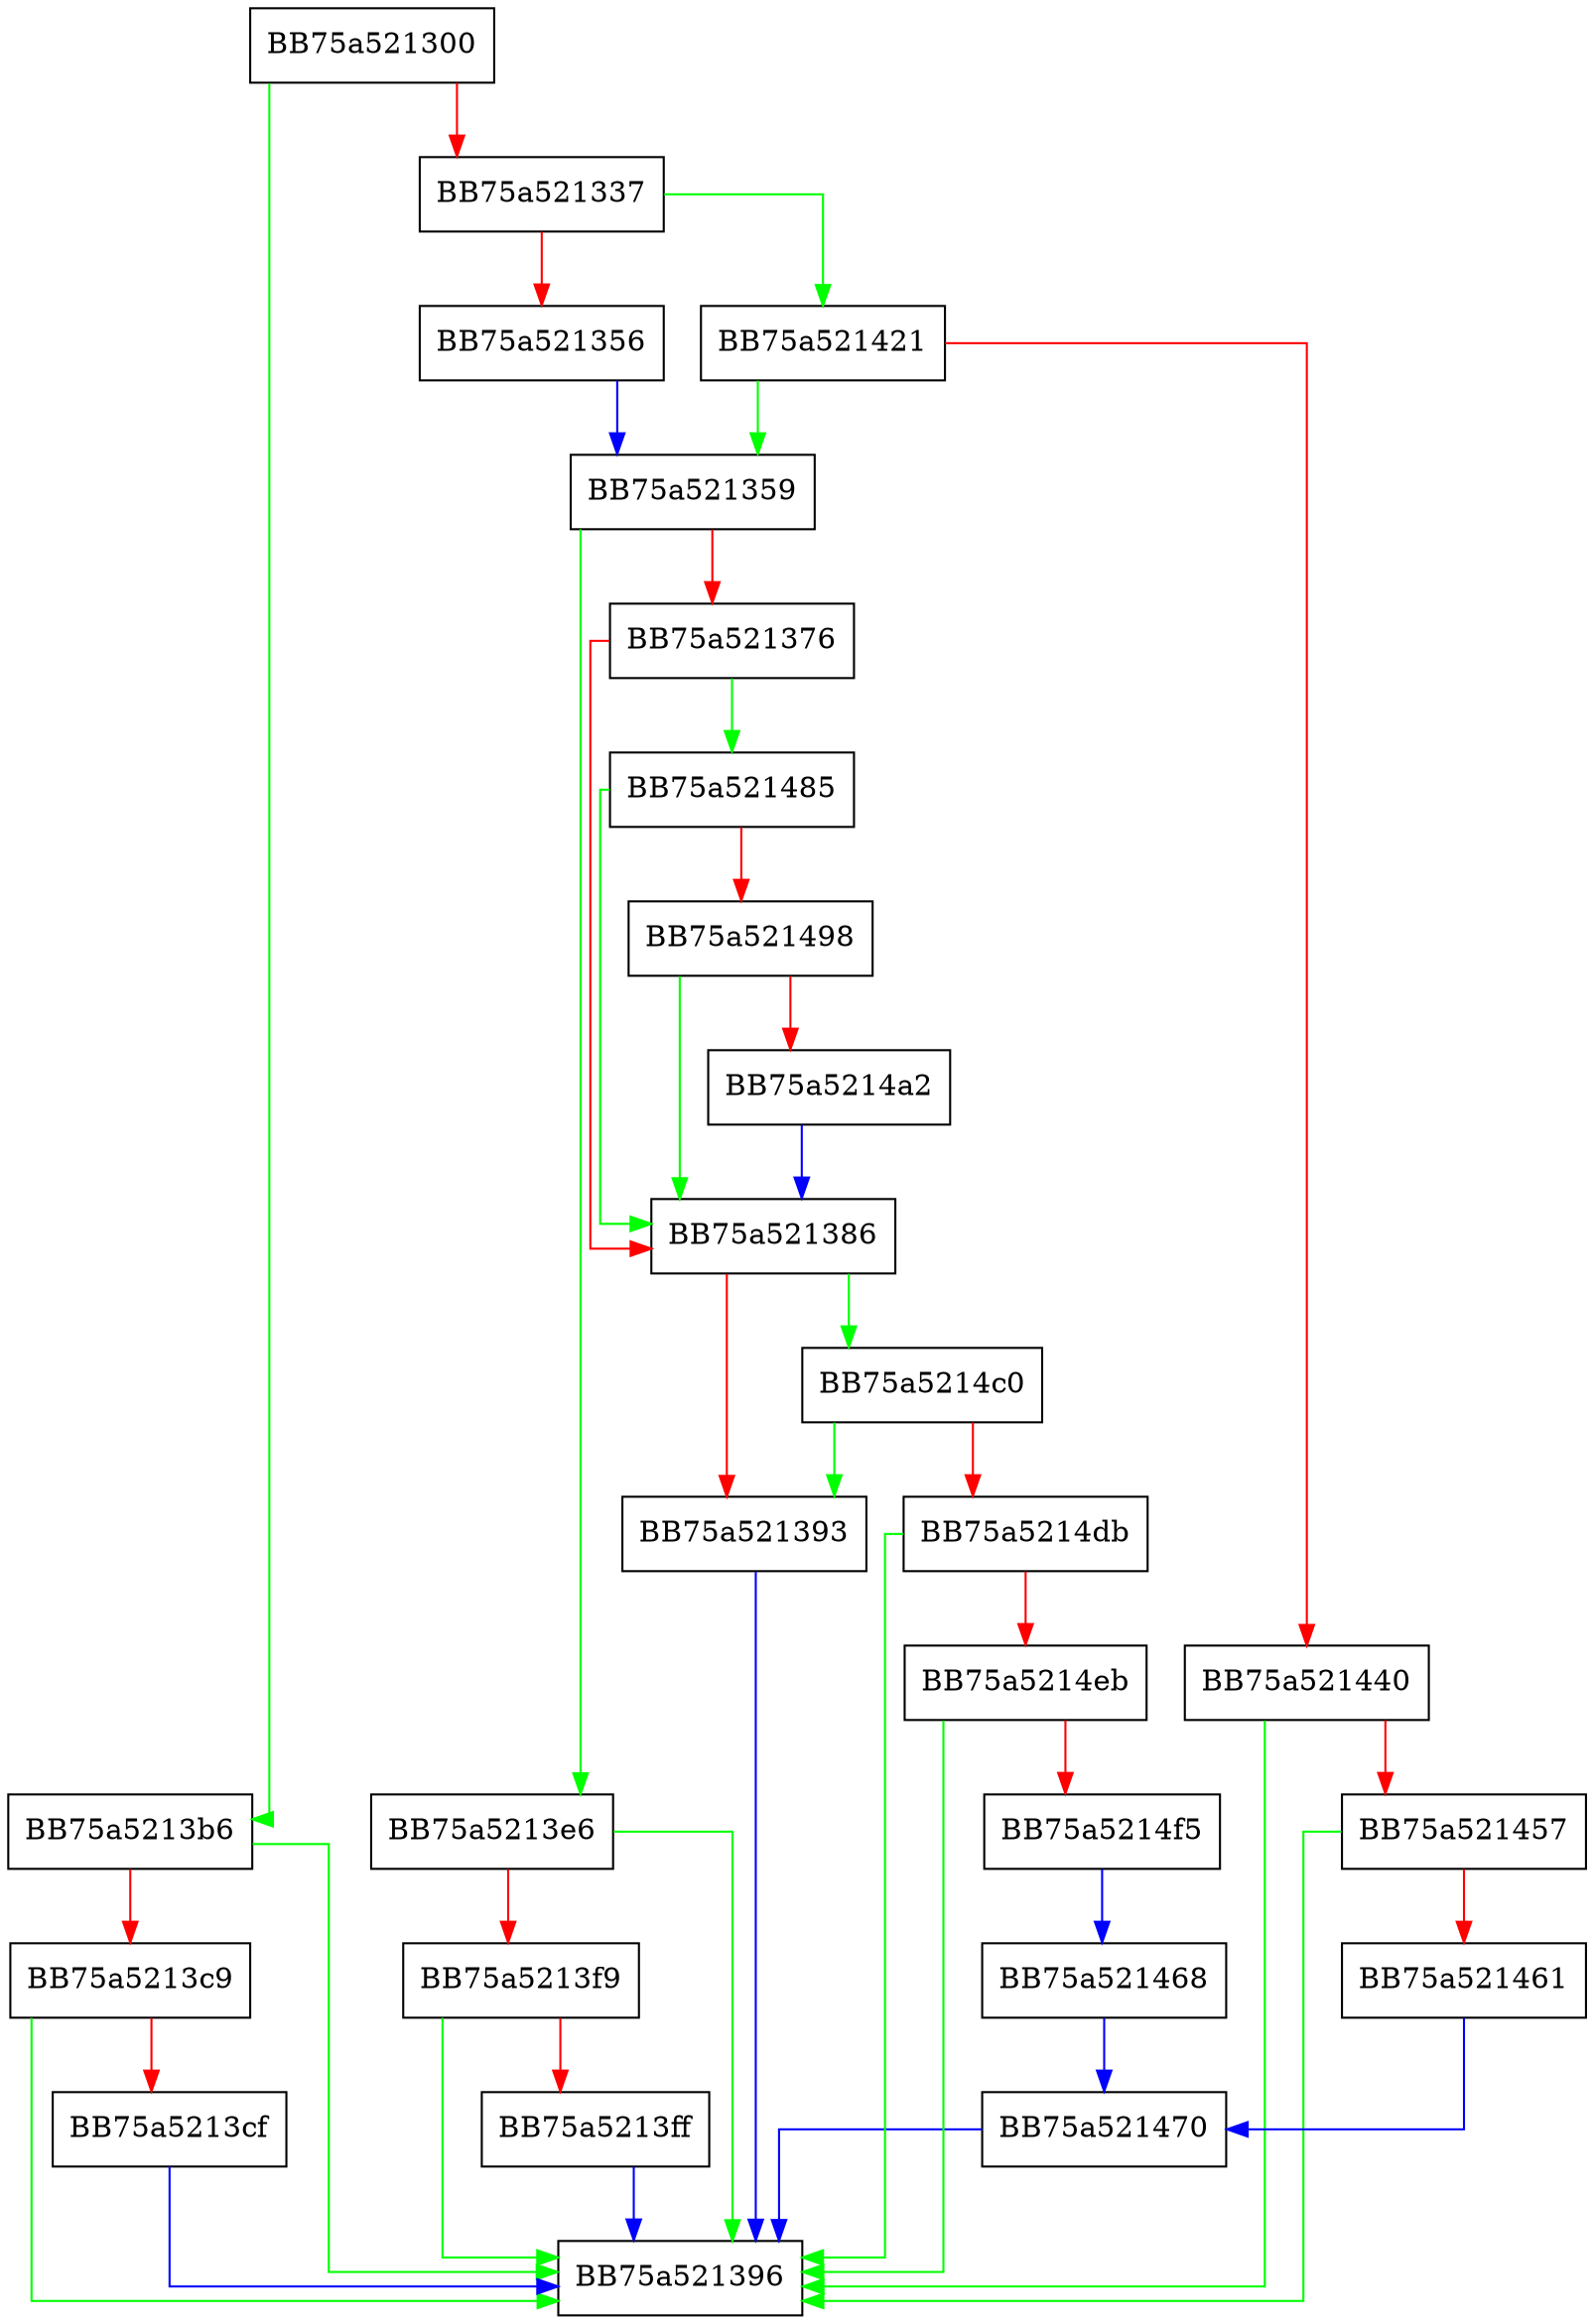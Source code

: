 digraph Read {
  node [shape="box"];
  graph [splines=ortho];
  BB75a521300 -> BB75a5213b6 [color="green"];
  BB75a521300 -> BB75a521337 [color="red"];
  BB75a521337 -> BB75a521421 [color="green"];
  BB75a521337 -> BB75a521356 [color="red"];
  BB75a521356 -> BB75a521359 [color="blue"];
  BB75a521359 -> BB75a5213e6 [color="green"];
  BB75a521359 -> BB75a521376 [color="red"];
  BB75a521376 -> BB75a521485 [color="green"];
  BB75a521376 -> BB75a521386 [color="red"];
  BB75a521386 -> BB75a5214c0 [color="green"];
  BB75a521386 -> BB75a521393 [color="red"];
  BB75a521393 -> BB75a521396 [color="blue"];
  BB75a5213b6 -> BB75a521396 [color="green"];
  BB75a5213b6 -> BB75a5213c9 [color="red"];
  BB75a5213c9 -> BB75a521396 [color="green"];
  BB75a5213c9 -> BB75a5213cf [color="red"];
  BB75a5213cf -> BB75a521396 [color="blue"];
  BB75a5213e6 -> BB75a521396 [color="green"];
  BB75a5213e6 -> BB75a5213f9 [color="red"];
  BB75a5213f9 -> BB75a521396 [color="green"];
  BB75a5213f9 -> BB75a5213ff [color="red"];
  BB75a5213ff -> BB75a521396 [color="blue"];
  BB75a521421 -> BB75a521359 [color="green"];
  BB75a521421 -> BB75a521440 [color="red"];
  BB75a521440 -> BB75a521396 [color="green"];
  BB75a521440 -> BB75a521457 [color="red"];
  BB75a521457 -> BB75a521396 [color="green"];
  BB75a521457 -> BB75a521461 [color="red"];
  BB75a521461 -> BB75a521470 [color="blue"];
  BB75a521468 -> BB75a521470 [color="blue"];
  BB75a521470 -> BB75a521396 [color="blue"];
  BB75a521485 -> BB75a521386 [color="green"];
  BB75a521485 -> BB75a521498 [color="red"];
  BB75a521498 -> BB75a521386 [color="green"];
  BB75a521498 -> BB75a5214a2 [color="red"];
  BB75a5214a2 -> BB75a521386 [color="blue"];
  BB75a5214c0 -> BB75a521393 [color="green"];
  BB75a5214c0 -> BB75a5214db [color="red"];
  BB75a5214db -> BB75a521396 [color="green"];
  BB75a5214db -> BB75a5214eb [color="red"];
  BB75a5214eb -> BB75a521396 [color="green"];
  BB75a5214eb -> BB75a5214f5 [color="red"];
  BB75a5214f5 -> BB75a521468 [color="blue"];
}